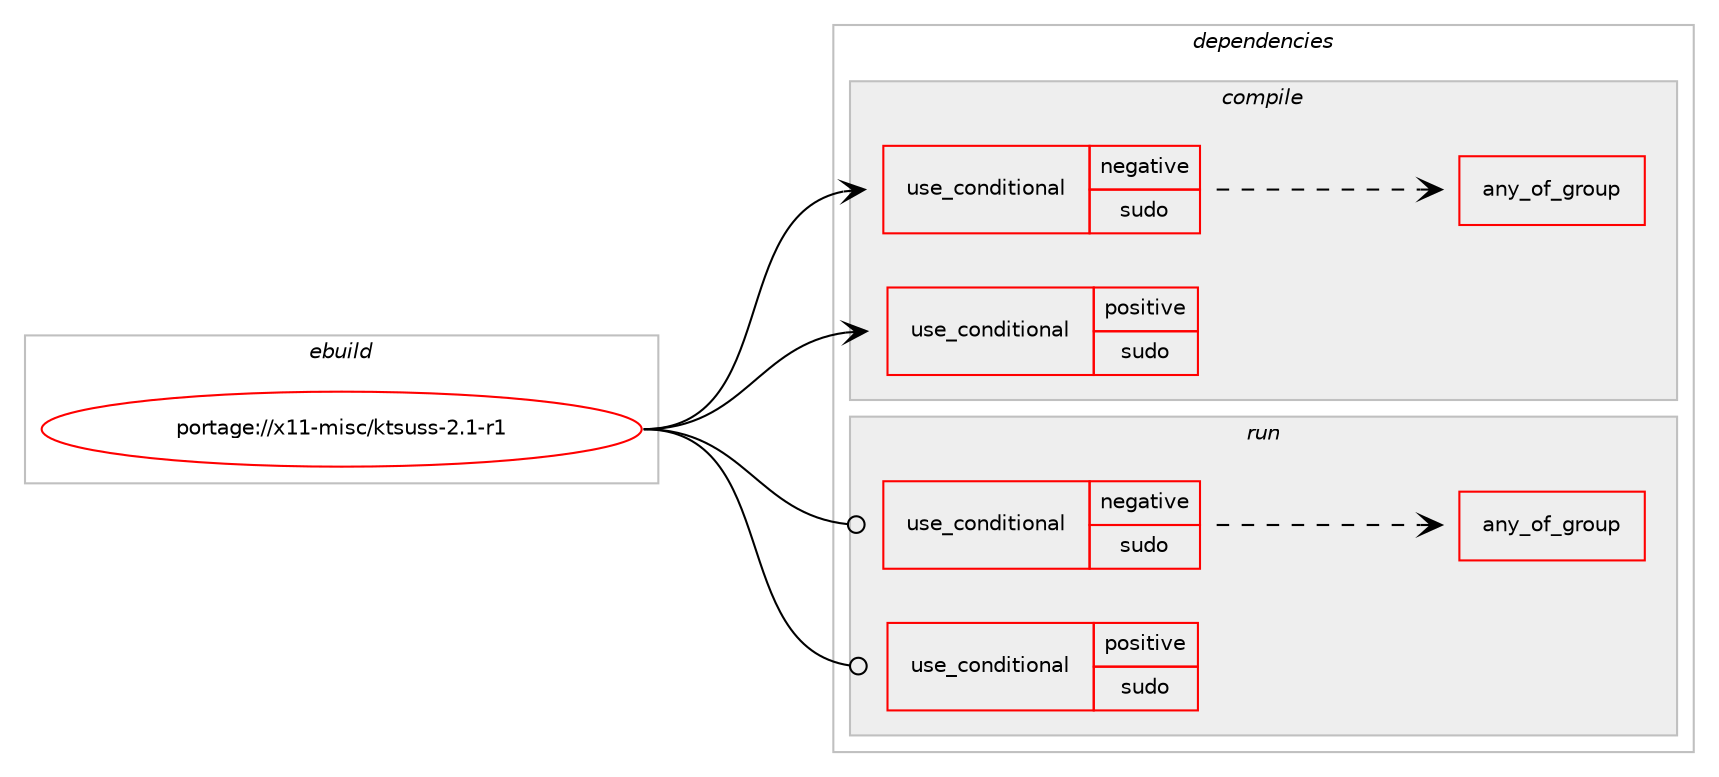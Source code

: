 digraph prolog {

# *************
# Graph options
# *************

newrank=true;
concentrate=true;
compound=true;
graph [rankdir=LR,fontname=Helvetica,fontsize=10,ranksep=1.5];#, ranksep=2.5, nodesep=0.2];
edge  [arrowhead=vee];
node  [fontname=Helvetica,fontsize=10];

# **********
# The ebuild
# **********

subgraph cluster_leftcol {
color=gray;
rank=same;
label=<<i>ebuild</i>>;
id [label="portage://x11-misc/ktsuss-2.1-r1", color=red, width=4, href="../x11-misc/ktsuss-2.1-r1.svg"];
}

# ****************
# The dependencies
# ****************

subgraph cluster_midcol {
color=gray;
label=<<i>dependencies</i>>;
subgraph cluster_compile {
fillcolor="#eeeeee";
style=filled;
label=<<i>compile</i>>;
subgraph cond119327 {
dependency229582 [label=<<TABLE BORDER="0" CELLBORDER="1" CELLSPACING="0" CELLPADDING="4"><TR><TD ROWSPAN="3" CELLPADDING="10">use_conditional</TD></TR><TR><TD>negative</TD></TR><TR><TD>sudo</TD></TR></TABLE>>, shape=none, color=red];
subgraph any3091 {
dependency229583 [label=<<TABLE BORDER="0" CELLBORDER="1" CELLSPACING="0" CELLPADDING="4"><TR><TD CELLPADDING="10">any_of_group</TD></TR></TABLE>>, shape=none, color=red];# *** BEGIN UNKNOWN DEPENDENCY TYPE (TODO) ***
# dependency229583 -> package_dependency(portage://x11-misc/ktsuss-2.1-r1,install,no,sys-apps,util-linux,none,[,,],[],[use(enable(su),none)])
# *** END UNKNOWN DEPENDENCY TYPE (TODO) ***

# *** BEGIN UNKNOWN DEPENDENCY TYPE (TODO) ***
# dependency229583 -> package_dependency(portage://x11-misc/ktsuss-2.1-r1,install,no,sys-apps,shadow,none,[,,],[],[use(enable(su),none)])
# *** END UNKNOWN DEPENDENCY TYPE (TODO) ***

}
dependency229582:e -> dependency229583:w [weight=20,style="dashed",arrowhead="vee"];
}
id:e -> dependency229582:w [weight=20,style="solid",arrowhead="vee"];
subgraph cond119328 {
dependency229584 [label=<<TABLE BORDER="0" CELLBORDER="1" CELLSPACING="0" CELLPADDING="4"><TR><TD ROWSPAN="3" CELLPADDING="10">use_conditional</TD></TR><TR><TD>positive</TD></TR><TR><TD>sudo</TD></TR></TABLE>>, shape=none, color=red];
# *** BEGIN UNKNOWN DEPENDENCY TYPE (TODO) ***
# dependency229584 -> package_dependency(portage://x11-misc/ktsuss-2.1-r1,install,no,app-admin,sudo,none,[,,],[],[])
# *** END UNKNOWN DEPENDENCY TYPE (TODO) ***

}
id:e -> dependency229584:w [weight=20,style="solid",arrowhead="vee"];
# *** BEGIN UNKNOWN DEPENDENCY TYPE (TODO) ***
# id -> package_dependency(portage://x11-misc/ktsuss-2.1-r1,install,no,dev-libs,glib,none,[,,],[slot(2)],[])
# *** END UNKNOWN DEPENDENCY TYPE (TODO) ***

# *** BEGIN UNKNOWN DEPENDENCY TYPE (TODO) ***
# id -> package_dependency(portage://x11-misc/ktsuss-2.1-r1,install,no,x11-libs,gtk+,none,[,,],[slot(2)],[])
# *** END UNKNOWN DEPENDENCY TYPE (TODO) ***

}
subgraph cluster_compileandrun {
fillcolor="#eeeeee";
style=filled;
label=<<i>compile and run</i>>;
}
subgraph cluster_run {
fillcolor="#eeeeee";
style=filled;
label=<<i>run</i>>;
subgraph cond119329 {
dependency229585 [label=<<TABLE BORDER="0" CELLBORDER="1" CELLSPACING="0" CELLPADDING="4"><TR><TD ROWSPAN="3" CELLPADDING="10">use_conditional</TD></TR><TR><TD>negative</TD></TR><TR><TD>sudo</TD></TR></TABLE>>, shape=none, color=red];
subgraph any3092 {
dependency229586 [label=<<TABLE BORDER="0" CELLBORDER="1" CELLSPACING="0" CELLPADDING="4"><TR><TD CELLPADDING="10">any_of_group</TD></TR></TABLE>>, shape=none, color=red];# *** BEGIN UNKNOWN DEPENDENCY TYPE (TODO) ***
# dependency229586 -> package_dependency(portage://x11-misc/ktsuss-2.1-r1,run,no,sys-apps,util-linux,none,[,,],[],[use(enable(su),none)])
# *** END UNKNOWN DEPENDENCY TYPE (TODO) ***

# *** BEGIN UNKNOWN DEPENDENCY TYPE (TODO) ***
# dependency229586 -> package_dependency(portage://x11-misc/ktsuss-2.1-r1,run,no,sys-apps,shadow,none,[,,],[],[use(enable(su),none)])
# *** END UNKNOWN DEPENDENCY TYPE (TODO) ***

}
dependency229585:e -> dependency229586:w [weight=20,style="dashed",arrowhead="vee"];
}
id:e -> dependency229585:w [weight=20,style="solid",arrowhead="odot"];
subgraph cond119330 {
dependency229587 [label=<<TABLE BORDER="0" CELLBORDER="1" CELLSPACING="0" CELLPADDING="4"><TR><TD ROWSPAN="3" CELLPADDING="10">use_conditional</TD></TR><TR><TD>positive</TD></TR><TR><TD>sudo</TD></TR></TABLE>>, shape=none, color=red];
# *** BEGIN UNKNOWN DEPENDENCY TYPE (TODO) ***
# dependency229587 -> package_dependency(portage://x11-misc/ktsuss-2.1-r1,run,no,app-admin,sudo,none,[,,],[],[])
# *** END UNKNOWN DEPENDENCY TYPE (TODO) ***

}
id:e -> dependency229587:w [weight=20,style="solid",arrowhead="odot"];
# *** BEGIN UNKNOWN DEPENDENCY TYPE (TODO) ***
# id -> package_dependency(portage://x11-misc/ktsuss-2.1-r1,run,no,dev-libs,glib,none,[,,],[slot(2)],[])
# *** END UNKNOWN DEPENDENCY TYPE (TODO) ***

# *** BEGIN UNKNOWN DEPENDENCY TYPE (TODO) ***
# id -> package_dependency(portage://x11-misc/ktsuss-2.1-r1,run,no,x11-libs,gtk+,none,[,,],[slot(2)],[])
# *** END UNKNOWN DEPENDENCY TYPE (TODO) ***

}
}

# **************
# The candidates
# **************

subgraph cluster_choices {
rank=same;
color=gray;
label=<<i>candidates</i>>;

}

}
